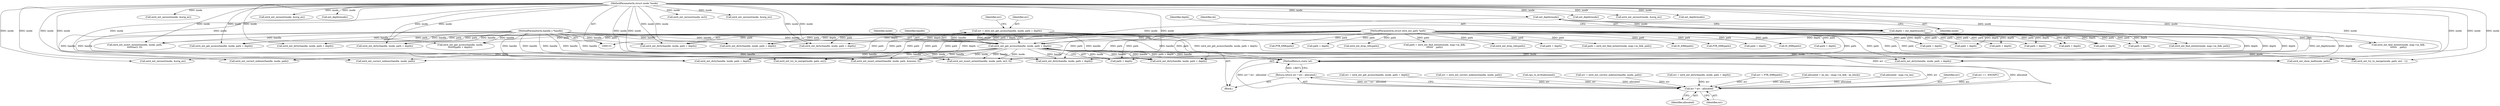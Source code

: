 digraph "1_linux_667eff35a1f56fa74ce98a0c7c29a40adc1ba4e3@integer" {
"1000294" [label="(Call,err = ext4_ext_get_access(handle, inode, path + depth))"];
"1000296" [label="(Call,ext4_ext_get_access(handle, inode, path + depth))"];
"1000132" [label="(MethodParameterIn,handle_t *handle)"];
"1000221" [label="(Call,ext_depth(inode))"];
"1000133" [label="(MethodParameterIn,struct inode *inode)"];
"1000135" [label="(MethodParameterIn,struct ext4_ext_path *path)"];
"1000219" [label="(Call,depth = ext_depth(inode))"];
"1000972" [label="(Call,err ? err : allocated)"];
"1000971" [label="(Return,return err ? err : allocated;)"];
"1000611" [label="(Call,ext4_ext_insert_extent(handle, inode, path, ex3, 0))"];
"1000854" [label="(Call,ext4_ext_try_to_merge(inode, path, ex2 - 1))"];
"1000656" [label="(Call,path + depth)"];
"1000222" [label="(Identifier,inode)"];
"1000473" [label="(Call,ext4_ext_zeroout(inode, &orig_ex))"];
"1000691" [label="(Call,path = ext4_ext_find_extent(inode, map->m_lblk, path))"];
"1000912" [label="(Call,ext4_ext_insert_extent(handle, inode, path, &newex, 0))"];
"1000730" [label="(Call,err = ext4_ext_get_access(handle, inode, path + depth))"];
"1000534" [label="(Call,IS_ERR(path))"];
"1000136" [label="(Block,)"];
"1000499" [label="(Call,ext4_ext_dirty(handle, inode, path + depth))"];
"1000863" [label="(Call,err = ext4_ext_correct_indexes(handle, inode, path))"];
"1000839" [label="(Call,cpu_to_le16(allocated))"];
"1000955" [label="(Call,ext4_ext_dirty(handle, inode, path + depth))"];
"1000627" [label="(Call,ext4_ext_zeroout(inode, &orig_ex))"];
"1000874" [label="(Call,ext_depth(inode))"];
"1000998" [label="(Call,ext4_ext_dirty(handle, inode, path + depth))"];
"1000303" [label="(Identifier,err)"];
"1000891" [label="(Call,err = ext4_ext_correct_indexes(handle, inode, path))"];
"1000459" [label="(Call,ext4_ext_insert_extent(handle, inode, path,\n\t\t\t\t\t\t\tex3, 0))"];
"1000693" [label="(Call,ext4_ext_find_extent(inode, map->m_lblk, path))"];
"1000975" [label="(Identifier,allocated)"];
"1000900" [label="(Call,err = ext4_ext_dirty(handle, inode, path + depth))"];
"1000219" [label="(Call,depth = ext_depth(inode))"];
"1000705" [label="(Call,PTR_ERR(path))"];
"1000703" [label="(Call,err = PTR_ERR(path))"];
"1000552" [label="(Call,ext4_ext_get_access(handle, inode,\n\t\t\t\t\t\t\t\tpath + depth))"];
"1000345" [label="(Call,path + depth)"];
"1000790" [label="(Call,ext4_ext_dirty(handle, inode, path + depth))"];
"1000958" [label="(Call,path + depth)"];
"1000221" [label="(Call,ext_depth(inode))"];
"1000295" [label="(Identifier,err)"];
"1000316" [label="(Call,ext4_ext_zeroout(inode, &orig_ex))"];
"1000298" [label="(Identifier,inode)"];
"1000732" [label="(Call,ext4_ext_get_access(handle, inode, path + depth))"];
"1000133" [label="(MethodParameterIn,struct inode *inode)"];
"1000555" [label="(Call,path + depth)"];
"1000700" [label="(Call,IS_ERR(path))"];
"1000564" [label="(Call,ext4_ext_dirty(handle, inode, path + depth))"];
"1000793" [label="(Call,path + depth)"];
"1000299" [label="(Call,path + depth)"];
"1000135" [label="(MethodParameterIn,struct ext4_ext_path *path)"];
"1000865" [label="(Call,ext4_ext_correct_indexes(handle, inode, path))"];
"1000513" [label="(Call,ext4_ext_zeroout(inode, ex3))"];
"1000929" [label="(Call,ext4_ext_zeroout(inode, &orig_ex))"];
"1000539" [label="(Call,PTR_ERR(path))"];
"1000294" [label="(Call,err = ext4_ext_get_access(handle, inode, path + depth))"];
"1000502" [label="(Call,path + depth)"];
"1000971" [label="(Return,return err ? err : allocated;)"];
"1001006" [label="(MethodReturn,static int)"];
"1000884" [label="(Call,ext4_ext_try_to_merge(inode, path, ex2))"];
"1000247" [label="(Call,allocated = ee_len - (map->m_lblk - ee_block))"];
"1000974" [label="(Identifier,err)"];
"1000902" [label="(Call,ext4_ext_dirty(handle, inode, path + depth))"];
"1000735" [label="(Call,path + depth)"];
"1000689" [label="(Call,ext4_ext_drop_refs(path))"];
"1000602" [label="(Call,allocated - map->m_len)"];
"1000968" [label="(Call,ext4_ext_show_leaf(inode, path))"];
"1000527" [label="(Call,ext4_ext_find_extent(inode, map->m_lblk,\n\t\t\t\t\t\t\t    path))"];
"1000973" [label="(Identifier,err)"];
"1000342" [label="(Call,ext4_ext_dirty(handle, inode, path + depth))"];
"1000525" [label="(Call,path = ext4_ext_find_extent(inode, map->m_lblk,\n\t\t\t\t\t\t\t    path))"];
"1000893" [label="(Call,ext4_ext_correct_indexes(handle, inode, path))"];
"1000523" [label="(Call,ext4_ext_drop_refs(path))"];
"1000224" [label="(Identifier,eh)"];
"1000296" [label="(Call,ext4_ext_get_access(handle, inode, path + depth))"];
"1000297" [label="(Identifier,handle)"];
"1000653" [label="(Call,ext4_ext_dirty(handle, inode, path + depth))"];
"1000972" [label="(Call,err ? err : allocated)"];
"1000132" [label="(MethodParameterIn,handle_t *handle)"];
"1000521" [label="(Call,ext_depth(inode))"];
"1000433" [label="(Call,path + depth)"];
"1001001" [label="(Call,path + depth)"];
"1000764" [label="(Call,ext4_ext_zeroout(inode, &orig_ex))"];
"1000220" [label="(Identifier,depth)"];
"1000667" [label="(Call,ext_depth(inode))"];
"1000921" [label="(Call,err == -ENOSPC)"];
"1000905" [label="(Call,path + depth)"];
"1000430" [label="(Call,ext4_ext_dirty(handle, inode, path + depth))"];
"1000567" [label="(Call,path + depth)"];
"1000294" -> "1000136"  [label="AST: "];
"1000294" -> "1000296"  [label="CFG: "];
"1000295" -> "1000294"  [label="AST: "];
"1000296" -> "1000294"  [label="AST: "];
"1000303" -> "1000294"  [label="CFG: "];
"1000294" -> "1001006"  [label="DDG: ext4_ext_get_access(handle, inode, path + depth)"];
"1000296" -> "1000294"  [label="DDG: handle"];
"1000296" -> "1000294"  [label="DDG: inode"];
"1000296" -> "1000294"  [label="DDG: path + depth"];
"1000294" -> "1000972"  [label="DDG: err"];
"1000296" -> "1000299"  [label="CFG: "];
"1000297" -> "1000296"  [label="AST: "];
"1000298" -> "1000296"  [label="AST: "];
"1000299" -> "1000296"  [label="AST: "];
"1000296" -> "1001006"  [label="DDG: path + depth"];
"1000296" -> "1001006"  [label="DDG: handle"];
"1000132" -> "1000296"  [label="DDG: handle"];
"1000221" -> "1000296"  [label="DDG: inode"];
"1000133" -> "1000296"  [label="DDG: inode"];
"1000135" -> "1000296"  [label="DDG: path"];
"1000219" -> "1000296"  [label="DDG: depth"];
"1000296" -> "1000316"  [label="DDG: inode"];
"1000296" -> "1000342"  [label="DDG: handle"];
"1000296" -> "1000430"  [label="DDG: handle"];
"1000296" -> "1000430"  [label="DDG: inode"];
"1000296" -> "1000611"  [label="DDG: handle"];
"1000296" -> "1000611"  [label="DDG: inode"];
"1000296" -> "1000854"  [label="DDG: inode"];
"1000296" -> "1000865"  [label="DDG: handle"];
"1000296" -> "1000884"  [label="DDG: inode"];
"1000296" -> "1000893"  [label="DDG: handle"];
"1000296" -> "1000902"  [label="DDG: handle"];
"1000296" -> "1000902"  [label="DDG: inode"];
"1000296" -> "1000912"  [label="DDG: handle"];
"1000296" -> "1000912"  [label="DDG: inode"];
"1000296" -> "1000968"  [label="DDG: inode"];
"1000296" -> "1000998"  [label="DDG: handle"];
"1000132" -> "1000131"  [label="AST: "];
"1000132" -> "1001006"  [label="DDG: handle"];
"1000132" -> "1000342"  [label="DDG: handle"];
"1000132" -> "1000430"  [label="DDG: handle"];
"1000132" -> "1000459"  [label="DDG: handle"];
"1000132" -> "1000499"  [label="DDG: handle"];
"1000132" -> "1000552"  [label="DDG: handle"];
"1000132" -> "1000564"  [label="DDG: handle"];
"1000132" -> "1000611"  [label="DDG: handle"];
"1000132" -> "1000653"  [label="DDG: handle"];
"1000132" -> "1000732"  [label="DDG: handle"];
"1000132" -> "1000790"  [label="DDG: handle"];
"1000132" -> "1000865"  [label="DDG: handle"];
"1000132" -> "1000893"  [label="DDG: handle"];
"1000132" -> "1000902"  [label="DDG: handle"];
"1000132" -> "1000912"  [label="DDG: handle"];
"1000132" -> "1000955"  [label="DDG: handle"];
"1000132" -> "1000998"  [label="DDG: handle"];
"1000221" -> "1000219"  [label="AST: "];
"1000221" -> "1000222"  [label="CFG: "];
"1000222" -> "1000221"  [label="AST: "];
"1000219" -> "1000221"  [label="CFG: "];
"1000221" -> "1000219"  [label="DDG: inode"];
"1000133" -> "1000221"  [label="DDG: inode"];
"1000133" -> "1000131"  [label="AST: "];
"1000133" -> "1001006"  [label="DDG: inode"];
"1000133" -> "1000316"  [label="DDG: inode"];
"1000133" -> "1000342"  [label="DDG: inode"];
"1000133" -> "1000430"  [label="DDG: inode"];
"1000133" -> "1000459"  [label="DDG: inode"];
"1000133" -> "1000473"  [label="DDG: inode"];
"1000133" -> "1000499"  [label="DDG: inode"];
"1000133" -> "1000513"  [label="DDG: inode"];
"1000133" -> "1000521"  [label="DDG: inode"];
"1000133" -> "1000527"  [label="DDG: inode"];
"1000133" -> "1000552"  [label="DDG: inode"];
"1000133" -> "1000564"  [label="DDG: inode"];
"1000133" -> "1000611"  [label="DDG: inode"];
"1000133" -> "1000627"  [label="DDG: inode"];
"1000133" -> "1000653"  [label="DDG: inode"];
"1000133" -> "1000667"  [label="DDG: inode"];
"1000133" -> "1000693"  [label="DDG: inode"];
"1000133" -> "1000732"  [label="DDG: inode"];
"1000133" -> "1000764"  [label="DDG: inode"];
"1000133" -> "1000790"  [label="DDG: inode"];
"1000133" -> "1000854"  [label="DDG: inode"];
"1000133" -> "1000865"  [label="DDG: inode"];
"1000133" -> "1000874"  [label="DDG: inode"];
"1000133" -> "1000884"  [label="DDG: inode"];
"1000133" -> "1000893"  [label="DDG: inode"];
"1000133" -> "1000902"  [label="DDG: inode"];
"1000133" -> "1000912"  [label="DDG: inode"];
"1000133" -> "1000929"  [label="DDG: inode"];
"1000133" -> "1000955"  [label="DDG: inode"];
"1000133" -> "1000968"  [label="DDG: inode"];
"1000133" -> "1000998"  [label="DDG: inode"];
"1000135" -> "1000131"  [label="AST: "];
"1000135" -> "1001006"  [label="DDG: path"];
"1000135" -> "1000299"  [label="DDG: path"];
"1000135" -> "1000342"  [label="DDG: path"];
"1000135" -> "1000345"  [label="DDG: path"];
"1000135" -> "1000430"  [label="DDG: path"];
"1000135" -> "1000433"  [label="DDG: path"];
"1000135" -> "1000459"  [label="DDG: path"];
"1000135" -> "1000499"  [label="DDG: path"];
"1000135" -> "1000502"  [label="DDG: path"];
"1000135" -> "1000523"  [label="DDG: path"];
"1000135" -> "1000525"  [label="DDG: path"];
"1000135" -> "1000527"  [label="DDG: path"];
"1000135" -> "1000534"  [label="DDG: path"];
"1000135" -> "1000539"  [label="DDG: path"];
"1000135" -> "1000552"  [label="DDG: path"];
"1000135" -> "1000555"  [label="DDG: path"];
"1000135" -> "1000564"  [label="DDG: path"];
"1000135" -> "1000567"  [label="DDG: path"];
"1000135" -> "1000611"  [label="DDG: path"];
"1000135" -> "1000653"  [label="DDG: path"];
"1000135" -> "1000656"  [label="DDG: path"];
"1000135" -> "1000689"  [label="DDG: path"];
"1000135" -> "1000691"  [label="DDG: path"];
"1000135" -> "1000693"  [label="DDG: path"];
"1000135" -> "1000700"  [label="DDG: path"];
"1000135" -> "1000705"  [label="DDG: path"];
"1000135" -> "1000732"  [label="DDG: path"];
"1000135" -> "1000735"  [label="DDG: path"];
"1000135" -> "1000790"  [label="DDG: path"];
"1000135" -> "1000793"  [label="DDG: path"];
"1000135" -> "1000854"  [label="DDG: path"];
"1000135" -> "1000865"  [label="DDG: path"];
"1000135" -> "1000884"  [label="DDG: path"];
"1000135" -> "1000893"  [label="DDG: path"];
"1000135" -> "1000902"  [label="DDG: path"];
"1000135" -> "1000905"  [label="DDG: path"];
"1000135" -> "1000912"  [label="DDG: path"];
"1000135" -> "1000955"  [label="DDG: path"];
"1000135" -> "1000958"  [label="DDG: path"];
"1000135" -> "1000968"  [label="DDG: path"];
"1000135" -> "1000998"  [label="DDG: path"];
"1000135" -> "1001001"  [label="DDG: path"];
"1000219" -> "1000136"  [label="AST: "];
"1000220" -> "1000219"  [label="AST: "];
"1000224" -> "1000219"  [label="CFG: "];
"1000219" -> "1001006"  [label="DDG: ext_depth(inode)"];
"1000219" -> "1000299"  [label="DDG: depth"];
"1000219" -> "1000342"  [label="DDG: depth"];
"1000219" -> "1000345"  [label="DDG: depth"];
"1000219" -> "1000430"  [label="DDG: depth"];
"1000219" -> "1000433"  [label="DDG: depth"];
"1000219" -> "1000499"  [label="DDG: depth"];
"1000219" -> "1000502"  [label="DDG: depth"];
"1000219" -> "1000653"  [label="DDG: depth"];
"1000219" -> "1000656"  [label="DDG: depth"];
"1000219" -> "1000902"  [label="DDG: depth"];
"1000219" -> "1000905"  [label="DDG: depth"];
"1000219" -> "1000955"  [label="DDG: depth"];
"1000219" -> "1000958"  [label="DDG: depth"];
"1000219" -> "1000998"  [label="DDG: depth"];
"1000219" -> "1001001"  [label="DDG: depth"];
"1000972" -> "1000971"  [label="AST: "];
"1000972" -> "1000974"  [label="CFG: "];
"1000972" -> "1000975"  [label="CFG: "];
"1000973" -> "1000972"  [label="AST: "];
"1000974" -> "1000972"  [label="AST: "];
"1000975" -> "1000972"  [label="AST: "];
"1000971" -> "1000972"  [label="CFG: "];
"1000972" -> "1001006"  [label="DDG: err ? err : allocated"];
"1000972" -> "1001006"  [label="DDG: err"];
"1000972" -> "1001006"  [label="DDG: allocated"];
"1000972" -> "1000971"  [label="DDG: err ? err : allocated"];
"1000891" -> "1000972"  [label="DDG: err"];
"1000863" -> "1000972"  [label="DDG: err"];
"1000730" -> "1000972"  [label="DDG: err"];
"1000703" -> "1000972"  [label="DDG: err"];
"1000921" -> "1000972"  [label="DDG: err"];
"1000900" -> "1000972"  [label="DDG: err"];
"1000247" -> "1000972"  [label="DDG: allocated"];
"1000602" -> "1000972"  [label="DDG: allocated"];
"1000839" -> "1000972"  [label="DDG: allocated"];
"1000971" -> "1000136"  [label="AST: "];
"1001006" -> "1000971"  [label="CFG: "];
"1000971" -> "1001006"  [label="DDG: <RET>"];
}
